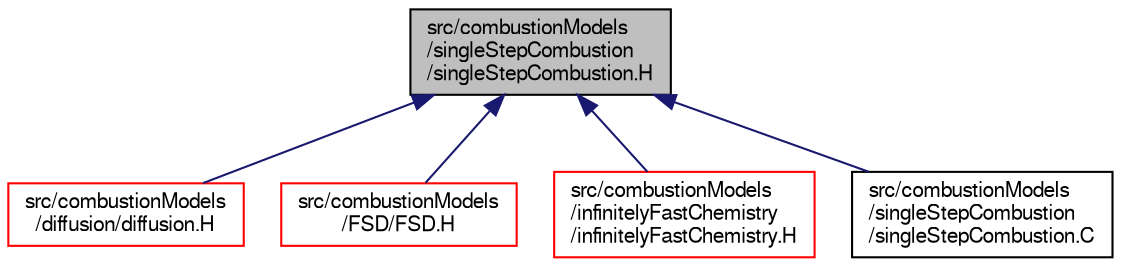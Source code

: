 digraph "src/combustionModels/singleStepCombustion/singleStepCombustion.H"
{
  bgcolor="transparent";
  edge [fontname="FreeSans",fontsize="10",labelfontname="FreeSans",labelfontsize="10"];
  node [fontname="FreeSans",fontsize="10",shape=record];
  Node316 [label="src/combustionModels\l/singleStepCombustion\l/singleStepCombustion.H",height=0.2,width=0.4,color="black", fillcolor="grey75", style="filled", fontcolor="black"];
  Node316 -> Node317 [dir="back",color="midnightblue",fontsize="10",style="solid",fontname="FreeSans"];
  Node317 [label="src/combustionModels\l/diffusion/diffusion.H",height=0.2,width=0.4,color="red",URL="$a00017.html"];
  Node316 -> Node320 [dir="back",color="midnightblue",fontsize="10",style="solid",fontname="FreeSans"];
  Node320 [label="src/combustionModels\l/FSD/FSD.H",height=0.2,width=0.4,color="red",URL="$a00026.html"];
  Node316 -> Node323 [dir="back",color="midnightblue",fontsize="10",style="solid",fontname="FreeSans"];
  Node323 [label="src/combustionModels\l/infinitelyFastChemistry\l/infinitelyFastChemistry.H",height=0.2,width=0.4,color="red",URL="$a00056.html"];
  Node316 -> Node326 [dir="back",color="midnightblue",fontsize="10",style="solid",fontname="FreeSans"];
  Node326 [label="src/combustionModels\l/singleStepCombustion\l/singleStepCombustion.C",height=0.2,width=0.4,color="black",URL="$a00131.html"];
}
